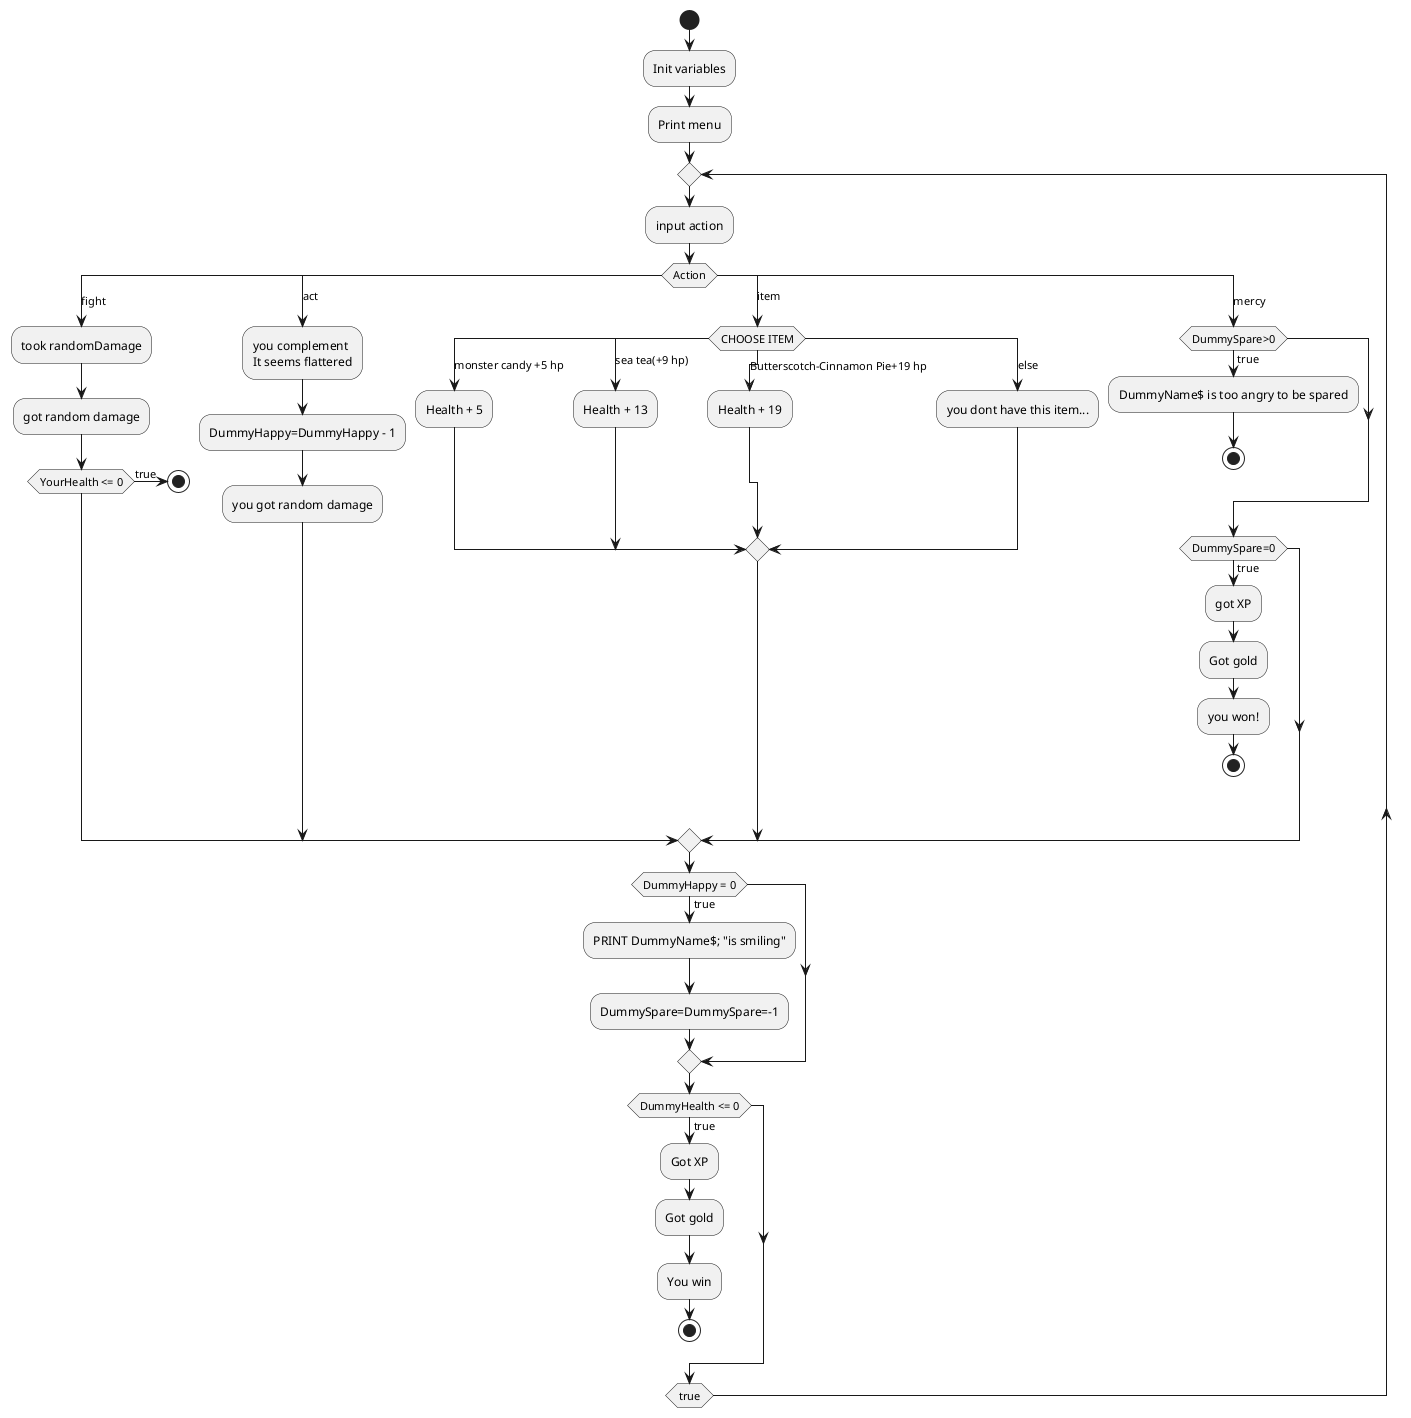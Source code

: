 @startuml ProgramStructure
start
:Init variables;

:Print menu;

repeat

:input action;

switch(Action)
case (fight)
    :took randomDamage;
    :got random damage;
    if (YourHealth <= 0) then (true)
        stop
    endif

case (act)
    :you complement
    It seems flattered;
    :DummyHappy=DummyHappy - 1;
    :you got random damage;

case (item)

    switch(CHOOSE ITEM)
        case (monster candy +5 hp)
            :Health + 5;
        case (sea tea(+9 hp))
            :Health + 13;
        case (Butterscotch-Cinnamon Pie+19 hp)
            :Health + 19;
        case (else)
            :you dont have this item...;
    endswitch

case (mercy)
    if (DummySpare>0) then (true)
        :DummyName$ is too angry to be spared;
        stop
    endif

    if (DummySpare=0) then (true)
        :got XP;
        :Got gold;
        :you won!;
        stop
    endif

endswitch

if (DummyHappy = 0) then (true)
    :PRINT DummyName$; "is smiling";
    :DummySpare=DummySpare=-1;
endif

if (DummyHealth <= 0) then (true)
    :Got XP;
    :Got gold;
    :You win;
    stop
endif

repeat while (true)

'DO

'    SELECT CASE choice

'        CASE 4

'            GOSUB 330

'            END

'        CASE ELSE

'            PRINT "Invalid choice. Please enter a number from the menu."

'    END SELECT

'LOOP UNTIL TRUE

'END

@enduml